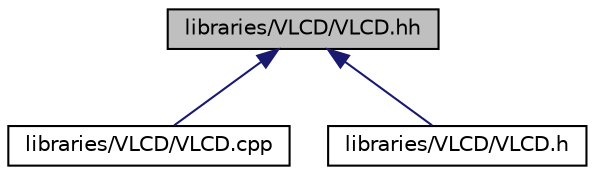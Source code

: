 digraph "libraries/VLCD/VLCD.hh"
{
  edge [fontname="Helvetica",fontsize="10",labelfontname="Helvetica",labelfontsize="10"];
  node [fontname="Helvetica",fontsize="10",shape=record];
  Node1 [label="libraries/VLCD/VLCD.hh",height=0.2,width=0.4,color="black", fillcolor="grey75", style="filled", fontcolor="black"];
  Node1 -> Node2 [dir="back",color="midnightblue",fontsize="10",style="solid",fontname="Helvetica"];
  Node2 [label="libraries/VLCD/VLCD.cpp",height=0.2,width=0.4,color="black", fillcolor="white", style="filled",URL="$d1/d26/VLCD_8cpp.html"];
  Node1 -> Node3 [dir="back",color="midnightblue",fontsize="10",style="solid",fontname="Helvetica"];
  Node3 [label="libraries/VLCD/VLCD.h",height=0.2,width=0.4,color="black", fillcolor="white", style="filled",URL="$da/de0/VLCD_8h.html"];
}
